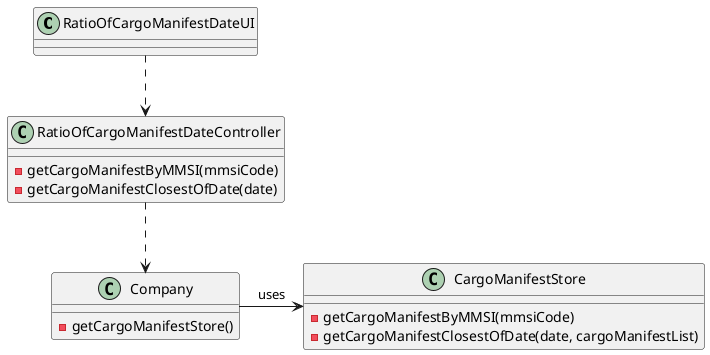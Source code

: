 @startuml
'https://plantuml.com/sequence-diagram
class RatioOfCargoManifestDateUI {}

class RatioOfCargoManifestDateController {
-getCargoManifestByMMSI(mmsiCode)
-getCargoManifestClosestOfDate(date)
}

class Company {
-getCargoManifestStore()
}

class CargoManifestStore {
- getCargoManifestByMMSI(mmsiCode)
- getCargoManifestClosestOfDate(date, cargoManifestList)
}

RatioOfCargoManifestDateUI ..> RatioOfCargoManifestDateController
RatioOfCargoManifestDateController ..> Company
Company -> CargoManifestStore : uses















@enduml